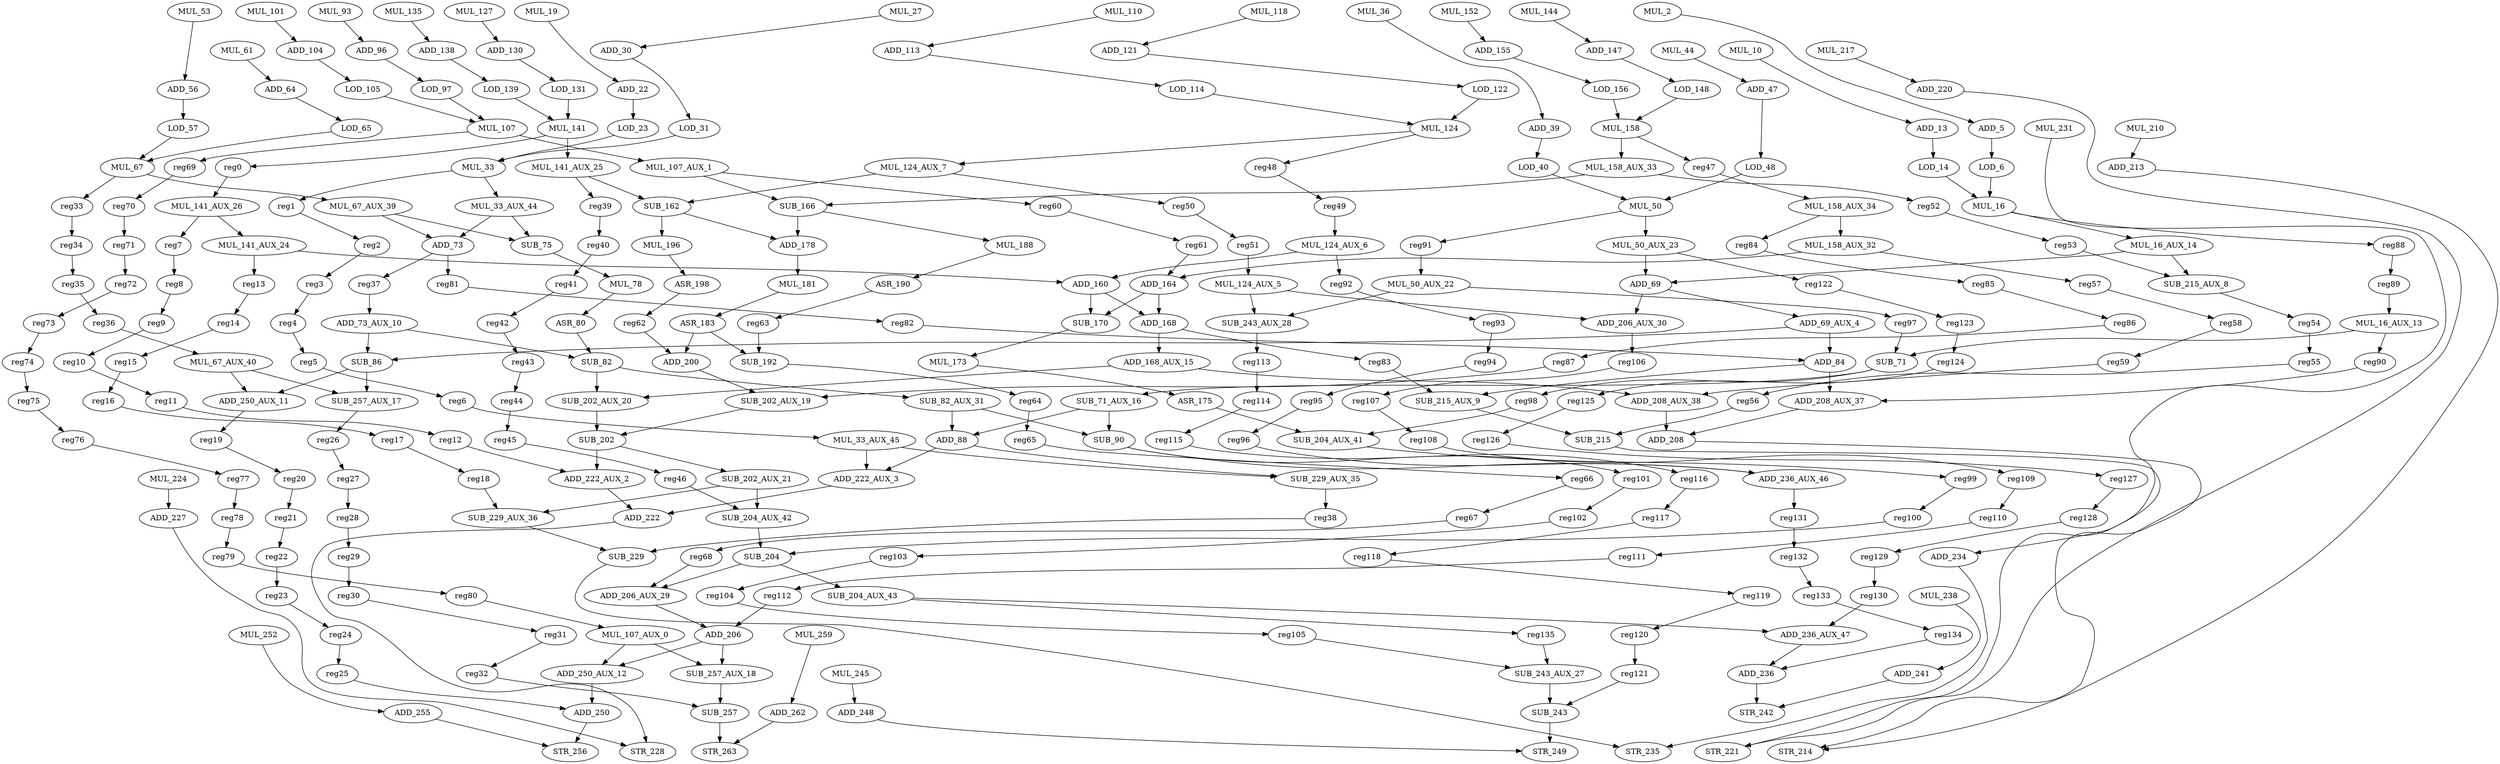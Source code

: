 digraph G {
    MUL_53;
    ADD_56;
    SUB_257_AUX_17;
    reg26;
    MUL_50_AUX_22;
    reg97;
    SUB_243_AUX_28;
    ADD_220;
    STR_221;
    MUL_16_AUX_13;
    reg90;
    SUB_71;
    MUL_124_AUX_6;
    ADD_160;
    reg92;
    MUL_252;
    ADD_255;
    MUL_127;
    ADD_130;
    MUL_238;
    ADD_241;
    SUB_229_AUX_36;
    SUB_229;
    MUL_107_AUX_1;
    reg60;
    SUB_166;
    MUL_141_AUX_25;
    reg39;
    SUB_162;
    MUL_245;
    ADD_248;
    ADD_168;
    SUB_170;
    ADD_147;
    LOD_148;
    MUL_118;
    ADD_121;
    SUB_243_AUX_27;
    SUB_243;
    SUB_90;
    ADD_236_AUX_46;
    reg101;
    LOD_156;
    MUL_158;
    MUL_158_AUX_33;
    reg47;
    MUL_124_AUX_5;
    ADD_206_AUX_30;
    ADD_113;
    LOD_114;
    reg113;
    ADD_13;
    LOD_14;
    STR_256;
    MUL_61;
    ADD_64;
    ADD_206_AUX_29;
    ADD_206;
    ADD_250;
    SUB_204_AUX_43;
    reg135;
    ADD_236_AUX_47;
    ASR_80;
    SUB_82;
    ADD_234;
    STR_235;
    ADD_250_AUX_12;
    SUB_257_AUX_18;
    MUL_16;
    LOD_105;
    MUL_107;
    LOD_57;
    MUL_67;
    reg33;
    MUL_67_AUX_39;
    SUB_257;
    STR_263;
    ADD_236;
    STR_242;
    ADD_262;
    SUB_204_AUX_42;
    SUB_204;
    ASR_198;
    reg62;
    MUL_217;
    MUL_124;
    reg48;
    MUL_124_AUX_7;
    ASR_175;
    SUB_204_AUX_41;
    MUL_141;
    reg0;
    MUL_16_AUX_14;
    SUB_215_AUX_8;
    ADD_69;
    ADD_208_AUX_38;
    ADD_208;
    reg52;
    MUL_33;
    reg1;
    MUL_33_AUX_44;
    MUL_10;
    ADD_222;
    STR_228;
    MUL_135;
    ADD_138;
    MUL_196;
    ADD_250_AUX_11;
    reg19;
    ADD_69_AUX_4;
    SUB_86;
    ADD_84;
    SUB_75;
    ADD_73;
    LOD_65;
    MUL_78;
    ADD_155;
    MUL_188;
    ASR_190;
    LOD_131;
    LOD_48;
    MUL_50;
    ADD_164;
    MUL_210;
    ADD_213;
    ADD_22;
    LOD_23;
    MUL_19;
    SUB_202_AUX_20;
    SUB_202;
    STR_249;
    ADD_208_AUX_37;
    MUL_67_AUX_40;
    MUL_158_AUX_32;
    reg57;
    reg131;
    LOD_122;
    ADD_178;
    MUL_181;
    ADD_222_AUX_2;
    SUB_202_AUX_21;
    MUL_33_AUX_45;
    SUB_229_AUX_35;
    ADD_222_AUX_3;
    MUL_50_AUX_23;
    reg122;
    MUL_259;
    MUL_141_AUX_24;
    reg13;
    SUB_215_AUX_9;
    reg106;
    reg50;
    MUL_152;
    LOD_97;
    reg98;
    SUB_71_AUX_16;
    ADD_88;
    MUL_173;
    LOD_6;
    MUL_93;
    ADD_96;
    MUL_44;
    ADD_47;
    reg99;
    MUL_36;
    ADD_39;
    ADD_104;
    ADD_73_AUX_10;
    MUL_2;
    ADD_5;
    LOD_40;
    reg83;
    ADD_168_AUX_15;
    MUL_231;
    SUB_82_AUX_31;
    MUL_144;
    ADD_30;
    LOD_31;
    STR_214;
    MUL_224;
    ADD_227;
    ADD_200;
    SUB_202_AUX_19;
    MUL_110;
    LOD_139;
    MUL_27;
    MUL_107_AUX_0;
    reg54;
    SUB_215;
    MUL_158_AUX_34;
    reg84;
    MUL_101;
    reg63;
    reg81;
    reg37;
    reg69;
    ASR_183;
    SUB_192;
    reg64;
    reg91;
    MUL_141_AUX_26;
    reg7;
    reg88;
    reg38;
    reg82;
    reg55;
    reg56;
    reg8;
    reg9;
    reg10;
    reg11;
    reg12;
    reg49;
    reg100;
    reg85;
    reg86;
    reg87;
    reg27;
    reg28;
    reg29;
    reg30;
    reg31;
    reg32;
    reg34;
    reg35;
    reg36;
    reg123;
    reg124;
    reg125;
    reg126;
    reg127;
    reg128;
    reg129;
    reg130;
    reg53;
    reg61;
    reg89;
    reg20;
    reg21;
    reg22;
    reg23;
    reg24;
    reg25;
    reg107;
    reg108;
    reg109;
    reg110;
    reg111;
    reg112;
    reg70;
    reg71;
    reg72;
    reg73;
    reg74;
    reg75;
    reg76;
    reg77;
    reg78;
    reg79;
    reg80;
    reg114;
    reg115;
    reg116;
    reg117;
    reg118;
    reg119;
    reg120;
    reg121;
    reg58;
    reg59;
    reg14;
    reg15;
    reg16;
    reg17;
    reg18;
    reg93;
    reg94;
    reg95;
    reg96;
    reg40;
    reg41;
    reg42;
    reg43;
    reg44;
    reg45;
    reg46;
    reg51;
    reg2;
    reg3;
    reg4;
    reg5;
    reg6;
    reg65;
    reg66;
    reg67;
    reg68;
    reg102;
    reg103;
    reg104;
    reg105;
    reg132;
    reg133;
    reg134;
    MUL_53 -> ADD_56 [weight=0];
    ADD_56 -> LOD_57 [weight=1];
    SUB_257_AUX_17 -> reg26 [weight=0];
    reg26 -> reg27 [weight=0];
    MUL_50_AUX_22 -> reg97 [weight=0];
    MUL_50_AUX_22 -> SUB_243_AUX_28 [weight=0];
    reg97 -> SUB_71 [weight=0];
    SUB_243_AUX_28 -> reg113 [weight=5];
    ADD_220 -> STR_221 [weight=0];
    MUL_16_AUX_13 -> reg90 [weight=0];
    MUL_16_AUX_13 -> SUB_71 [weight=0];
    reg90 -> ADD_208_AUX_37 [weight=0];
    SUB_71 -> reg98 [weight=0];
    SUB_71 -> SUB_71_AUX_16 [weight=4];
    MUL_124_AUX_6 -> ADD_160 [weight=0];
    MUL_124_AUX_6 -> reg92 [weight=0];
    ADD_160 -> ADD_168 [weight=3];
    ADD_160 -> SUB_170 [weight=7];
    reg92 -> reg93 [weight=0];
    MUL_252 -> ADD_255 [weight=0];
    ADD_255 -> STR_256 [weight=0];
    MUL_127 -> ADD_130 [weight=0];
    ADD_130 -> LOD_131 [weight=0];
    MUL_238 -> ADD_241 [weight=0];
    ADD_241 -> STR_242 [weight=0];
    SUB_229_AUX_36 -> SUB_229 [weight=0];
    SUB_229 -> STR_235 [weight=0];
    MUL_107_AUX_1 -> reg60 [weight=0];
    MUL_107_AUX_1 -> SUB_166 [weight=0];
    reg60 -> reg61 [weight=0];
    SUB_166 -> MUL_188 [weight=0];
    SUB_166 -> ADD_178 [weight=1];
    MUL_141_AUX_25 -> reg39 [weight=0];
    MUL_141_AUX_25 -> SUB_162 [weight=0];
    reg39 -> reg40 [weight=0];
    SUB_162 -> ADD_178 [weight=0];
    SUB_162 -> MUL_196 [weight=3];
    MUL_245 -> ADD_248 [weight=0];
    ADD_248 -> STR_249 [weight=0];
    ADD_168 -> reg83 [weight=0];
    ADD_168 -> ADD_168_AUX_15 [weight=4];
    SUB_170 -> MUL_173 [weight=0];
    ADD_147 -> LOD_148 [weight=0];
    LOD_148 -> MUL_158 [weight=0];
    MUL_118 -> ADD_121 [weight=0];
    ADD_121 -> LOD_122 [weight=0];
    SUB_243_AUX_27 -> SUB_243 [weight=3];
    SUB_243 -> STR_249 [weight=6];
    SUB_90 -> ADD_236_AUX_46 [weight=0];
    SUB_90 -> reg101 [weight=0];
    ADD_236_AUX_46 -> reg131 [weight=3];
    reg101 -> reg102 [weight=0];
    LOD_156 -> MUL_158 [weight=0];
    MUL_158 -> MUL_158_AUX_33 [weight=3];
    MUL_158 -> reg47 [weight=0];
    MUL_158_AUX_33 -> reg52 [weight=0];
    MUL_158_AUX_33 -> SUB_166 [weight=0];
    reg47 -> MUL_158_AUX_34 [weight=0];
    MUL_124_AUX_5 -> ADD_206_AUX_30 [weight=0];
    MUL_124_AUX_5 -> SUB_243_AUX_28 [weight=0];
    ADD_206_AUX_30 -> reg106 [weight=3];
    ADD_113 -> LOD_114 [weight=0];
    LOD_114 -> MUL_124 [weight=0];
    reg113 -> reg114 [weight=1];
    ADD_13 -> LOD_14 [weight=0];
    LOD_14 -> MUL_16 [weight=2];
    MUL_61 -> ADD_64 [weight=0];
    ADD_64 -> LOD_65 [weight=0];
    ADD_206_AUX_29 -> ADD_206 [weight=0];
    ADD_206 -> ADD_250_AUX_12 [weight=0];
    ADD_206 -> SUB_257_AUX_18 [weight=0];
    ADD_250 -> STR_256 [weight=0];
    SUB_204_AUX_43 -> reg135 [weight=0];
    SUB_204_AUX_43 -> ADD_236_AUX_47 [weight=0];
    reg135 -> SUB_243_AUX_27 [weight=0];
    ADD_236_AUX_47 -> ADD_236 [weight=0];
    ASR_80 -> SUB_82 [weight=0];
    SUB_82 -> SUB_202_AUX_20 [weight=3];
    SUB_82 -> SUB_82_AUX_31 [weight=0];
    ADD_234 -> STR_235 [weight=0];
    ADD_250_AUX_12 -> ADD_250 [weight=5];
    SUB_257_AUX_18 -> SUB_257 [weight=0];
    MUL_16 -> reg88 [weight=0];
    MUL_16 -> MUL_16_AUX_14 [weight=0];
    LOD_105 -> MUL_107 [weight=0];
    MUL_107 -> MUL_107_AUX_1 [weight=6];
    MUL_107 -> reg69 [weight=0];
    LOD_57 -> MUL_67 [weight=0];
    MUL_67 -> reg33 [weight=0];
    MUL_67 -> MUL_67_AUX_39 [weight=6];
    reg33 -> reg34 [weight=0];
    MUL_67_AUX_39 -> SUB_75 [weight=0];
    MUL_67_AUX_39 -> ADD_73 [weight=0];
    SUB_257 -> STR_263 [weight=0];
    ADD_236 -> STR_242 [weight=1];
    ADD_262 -> STR_263 [weight=0];
    SUB_204_AUX_42 -> SUB_204 [weight=0];
    SUB_204 -> ADD_206_AUX_29 [weight=5];
    SUB_204 -> SUB_204_AUX_43 [weight=5];
    ASR_198 -> reg62 [weight=0];
    reg62 -> ADD_200 [weight=0];
    MUL_217 -> ADD_220 [weight=0];
    MUL_124 -> reg48 [weight=0];
    MUL_124 -> MUL_124_AUX_7 [weight=0];
    reg48 -> reg49 [weight=0];
    MUL_124_AUX_7 -> SUB_162 [weight=0];
    MUL_124_AUX_7 -> reg50 [weight=0];
    ASR_175 -> SUB_204_AUX_41 [weight=0];
    SUB_204_AUX_41 -> reg99 [weight=0];
    MUL_141 -> reg0 [weight=0];
    MUL_141 -> MUL_141_AUX_25 [weight=1];
    reg0 -> MUL_141_AUX_26 [weight=4];
    MUL_16_AUX_14 -> SUB_215_AUX_8 [weight=0];
    MUL_16_AUX_14 -> ADD_69 [weight=0];
    SUB_215_AUX_8 -> reg54 [weight=0];
    ADD_69 -> ADD_69_AUX_4 [weight=0];
    ADD_69 -> ADD_206_AUX_30 [weight=0];
    ADD_208_AUX_38 -> ADD_208 [weight=2];
    ADD_208 -> STR_214 [weight=0];
    reg52 -> reg53 [weight=0];
    MUL_33 -> reg1 [weight=0];
    MUL_33 -> MUL_33_AUX_44 [weight=0];
    reg1 -> reg2 [weight=0];
    MUL_33_AUX_44 -> ADD_73 [weight=0];
    MUL_33_AUX_44 -> SUB_75 [weight=0];
    MUL_10 -> ADD_13 [weight=0];
    ADD_222 -> STR_228 [weight=0];
    MUL_135 -> ADD_138 [weight=0];
    ADD_138 -> LOD_139 [weight=0];
    MUL_196 -> ASR_198 [weight=0];
    ADD_250_AUX_11 -> reg19 [weight=0];
    reg19 -> reg20 [weight=0];
    ADD_69_AUX_4 -> SUB_86 [weight=0];
    ADD_69_AUX_4 -> ADD_84 [weight=5];
    SUB_86 -> ADD_250_AUX_11 [weight=3];
    SUB_86 -> SUB_257_AUX_17 [weight=4];
    ADD_84 -> ADD_208_AUX_37 [weight=6];
    ADD_84 -> SUB_215_AUX_9 [weight=0];
    SUB_75 -> MUL_78 [weight=0];
    ADD_73 -> reg81 [weight=3];
    ADD_73 -> reg37 [weight=0];
    LOD_65 -> MUL_67 [weight=0];
    MUL_78 -> ASR_80 [weight=0];
    ADD_155 -> LOD_156 [weight=0];
    MUL_188 -> ASR_190 [weight=0];
    ASR_190 -> reg63 [weight=0];
    LOD_131 -> MUL_141 [weight=0];
    LOD_48 -> MUL_50 [weight=1];
    MUL_50 -> MUL_50_AUX_23 [weight=1];
    MUL_50 -> reg91 [weight=0];
    ADD_164 -> SUB_170 [weight=2];
    ADD_164 -> ADD_168 [weight=0];
    MUL_210 -> ADD_213 [weight=0];
    ADD_213 -> STR_214 [weight=0];
    ADD_22 -> LOD_23 [weight=6];
    LOD_23 -> MUL_33 [weight=2];
    MUL_19 -> ADD_22 [weight=0];
    SUB_202_AUX_20 -> SUB_202 [weight=7];
    SUB_202 -> ADD_222_AUX_2 [weight=11];
    SUB_202 -> SUB_202_AUX_21 [weight=0];
    ADD_208_AUX_37 -> ADD_208 [weight=0];
    MUL_67_AUX_40 -> ADD_250_AUX_11 [weight=0];
    MUL_67_AUX_40 -> SUB_257_AUX_17 [weight=0];
    MUL_158_AUX_32 -> ADD_164 [weight=0];
    MUL_158_AUX_32 -> reg57 [weight=0];
    reg57 -> reg58 [weight=0];
    reg131 -> reg132 [weight=1];
    LOD_122 -> MUL_124 [weight=0];
    ADD_178 -> MUL_181 [weight=3];
    MUL_181 -> ASR_183 [weight=0];
    ADD_222_AUX_2 -> ADD_222 [weight=0];
    SUB_202_AUX_21 -> SUB_229_AUX_36 [weight=0];
    SUB_202_AUX_21 -> SUB_204_AUX_42 [weight=4];
    MUL_33_AUX_45 -> SUB_229_AUX_35 [weight=0];
    MUL_33_AUX_45 -> ADD_222_AUX_3 [weight=1];
    SUB_229_AUX_35 -> reg38 [weight=9];
    ADD_222_AUX_3 -> ADD_222 [weight=0];
    MUL_50_AUX_23 -> ADD_69 [weight=2];
    MUL_50_AUX_23 -> reg122 [weight=0];
    reg122 -> reg123 [weight=0];
    MUL_259 -> ADD_262 [weight=0];
    MUL_141_AUX_24 -> ADD_160 [weight=0];
    MUL_141_AUX_24 -> reg13 [weight=6];
    reg13 -> reg14 [weight=0];
    SUB_215_AUX_9 -> SUB_215 [weight=0];
    reg106 -> reg107 [weight=0];
    reg50 -> reg51 [weight=0];
    MUL_152 -> ADD_155 [weight=0];
    LOD_97 -> MUL_107 [weight=1];
    reg98 -> SUB_204_AUX_41 [weight=0];
    SUB_71_AUX_16 -> SUB_90 [weight=5];
    SUB_71_AUX_16 -> ADD_88 [weight=0];
    ADD_88 -> SUB_229_AUX_35 [weight=0];
    ADD_88 -> ADD_222_AUX_3 [weight=0];
    MUL_173 -> ASR_175 [weight=0];
    LOD_6 -> MUL_16 [weight=2];
    MUL_93 -> ADD_96 [weight=0];
    ADD_96 -> LOD_97 [weight=0];
    MUL_44 -> ADD_47 [weight=0];
    ADD_47 -> LOD_48 [weight=0];
    reg99 -> reg100 [weight=0];
    MUL_36 -> ADD_39 [weight=0];
    ADD_39 -> LOD_40 [weight=0];
    ADD_104 -> LOD_105 [weight=0];
    ADD_73_AUX_10 -> SUB_82 [weight=0];
    ADD_73_AUX_10 -> SUB_86 [weight=0];
    MUL_2 -> ADD_5 [weight=0];
    ADD_5 -> LOD_6 [weight=1];
    LOD_40 -> MUL_50 [weight=1];
    reg83 -> SUB_215_AUX_9 [weight=0];
    ADD_168_AUX_15 -> SUB_202_AUX_20 [weight=0];
    ADD_168_AUX_15 -> ADD_208_AUX_38 [weight=0];
    MUL_231 -> ADD_234 [weight=0];
    SUB_82_AUX_31 -> ADD_88 [weight=2];
    SUB_82_AUX_31 -> SUB_90 [weight=3];
    MUL_144 -> ADD_147 [weight=0];
    ADD_30 -> LOD_31 [weight=0];
    LOD_31 -> MUL_33 [weight=4];
    MUL_224 -> ADD_227 [weight=1];
    ADD_227 -> STR_228 [weight=0];
    ADD_200 -> SUB_202_AUX_19 [weight=0];
    SUB_202_AUX_19 -> SUB_202 [weight=0];
    MUL_110 -> ADD_113 [weight=0];
    LOD_139 -> MUL_141 [weight=0];
    MUL_27 -> ADD_30 [weight=0];
    MUL_107_AUX_0 -> ADD_250_AUX_12 [weight=0];
    MUL_107_AUX_0 -> SUB_257_AUX_18 [weight=0];
    reg54 -> reg55 [weight=1];
    SUB_215 -> STR_221 [weight=0];
    MUL_158_AUX_34 -> reg84 [weight=0];
    MUL_158_AUX_34 -> MUL_158_AUX_32 [weight=4];
    reg84 -> reg85 [weight=0];
    MUL_101 -> ADD_104 [weight=0];
    reg63 -> SUB_192 [weight=0];
    reg81 -> reg82 [weight=0];
    reg37 -> ADD_73_AUX_10 [weight=2];
    reg69 -> reg70 [weight=2];
    ASR_183 -> SUB_192 [weight=0];
    ASR_183 -> ADD_200 [weight=0];
    SUB_192 -> reg64 [weight=0];
    reg64 -> reg65 [weight=0];
    reg91 -> MUL_50_AUX_22 [weight=3];
    MUL_141_AUX_26 -> reg7 [weight=0];
    MUL_141_AUX_26 -> MUL_141_AUX_24 [weight=0];
    reg7 -> reg8 [weight=0];
    reg88 -> reg89 [weight=0];
    reg38 -> SUB_229 [weight=0];
    reg82 -> ADD_84 [weight=0];
    reg55 -> reg56 [weight=0];
    reg56 -> SUB_215 [weight=0];
    reg8 -> reg9 [weight=0];
    reg9 -> reg10 [weight=0];
    reg10 -> reg11 [weight=0];
    reg11 -> reg12 [weight=0];
    reg12 -> ADD_222_AUX_2 [weight=0];
    reg49 -> MUL_124_AUX_6 [weight=7];
    reg100 -> SUB_204 [weight=0];
    reg85 -> reg86 [weight=0];
    reg86 -> reg87 [weight=0];
    reg87 -> SUB_202_AUX_19 [weight=0];
    reg27 -> reg28 [weight=0];
    reg28 -> reg29 [weight=0];
    reg29 -> reg30 [weight=1];
    reg30 -> reg31 [weight=0];
    reg31 -> reg32 [weight=0];
    reg32 -> SUB_257 [weight=0];
    reg34 -> reg35 [weight=0];
    reg35 -> reg36 [weight=0];
    reg36 -> MUL_67_AUX_40 [weight=0];
    reg123 -> reg124 [weight=0];
    reg124 -> reg125 [weight=1];
    reg125 -> reg126 [weight=0];
    reg126 -> reg127 [weight=0];
    reg127 -> reg128 [weight=0];
    reg128 -> reg129 [weight=0];
    reg129 -> reg130 [weight=0];
    reg130 -> ADD_236_AUX_47 [weight=0];
    reg53 -> SUB_215_AUX_8 [weight=0];
    reg61 -> ADD_164 [weight=0];
    reg89 -> MUL_16_AUX_13 [weight=2];
    reg20 -> reg21 [weight=0];
    reg21 -> reg22 [weight=0];
    reg22 -> reg23 [weight=1];
    reg23 -> reg24 [weight=0];
    reg24 -> reg25 [weight=0];
    reg25 -> ADD_250 [weight=0];
    reg107 -> reg108 [weight=0];
    reg108 -> reg109 [weight=0];
    reg109 -> reg110 [weight=0];
    reg110 -> reg111 [weight=0];
    reg111 -> reg112 [weight=0];
    reg112 -> ADD_206 [weight=0];
    reg70 -> reg71 [weight=1];
    reg71 -> reg72 [weight=0];
    reg72 -> reg73 [weight=0];
    reg73 -> reg74 [weight=0];
    reg74 -> reg75 [weight=0];
    reg75 -> reg76 [weight=0];
    reg76 -> reg77 [weight=0];
    reg77 -> reg78 [weight=0];
    reg78 -> reg79 [weight=0];
    reg79 -> reg80 [weight=0];
    reg80 -> MUL_107_AUX_0 [weight=0];
    reg114 -> reg115 [weight=0];
    reg115 -> reg116 [weight=0];
    reg116 -> reg117 [weight=0];
    reg117 -> reg118 [weight=0];
    reg118 -> reg119 [weight=0];
    reg119 -> reg120 [weight=0];
    reg120 -> reg121 [weight=1];
    reg121 -> SUB_243 [weight=1];
    reg58 -> reg59 [weight=0];
    reg59 -> ADD_208_AUX_38 [weight=0];
    reg14 -> reg15 [weight=0];
    reg15 -> reg16 [weight=0];
    reg16 -> reg17 [weight=0];
    reg17 -> reg18 [weight=0];
    reg18 -> SUB_229_AUX_36 [weight=0];
    reg93 -> reg94 [weight=0];
    reg94 -> reg95 [weight=0];
    reg95 -> reg96 [weight=0];
    reg96 -> ADD_236_AUX_46 [weight=0];
    reg40 -> reg41 [weight=0];
    reg41 -> reg42 [weight=0];
    reg42 -> reg43 [weight=0];
    reg43 -> reg44 [weight=0];
    reg44 -> reg45 [weight=0];
    reg45 -> reg46 [weight=0];
    reg46 -> SUB_204_AUX_42 [weight=0];
    reg51 -> MUL_124_AUX_5 [weight=4];
    reg2 -> reg3 [weight=0];
    reg3 -> reg4 [weight=0];
    reg4 -> reg5 [weight=0];
    reg5 -> reg6 [weight=0];
    reg6 -> MUL_33_AUX_45 [weight=0];
    reg65 -> reg66 [weight=0];
    reg66 -> reg67 [weight=0];
    reg67 -> reg68 [weight=0];
    reg68 -> ADD_206_AUX_29 [weight=0];
    reg102 -> reg103 [weight=0];
    reg103 -> reg104 [weight=0];
    reg104 -> reg105 [weight=0];
    reg105 -> SUB_243_AUX_27 [weight=0];
    reg132 -> reg133 [weight=0];
    reg133 -> reg134 [weight=0];
    reg134 -> ADD_236 [weight=0];
}
